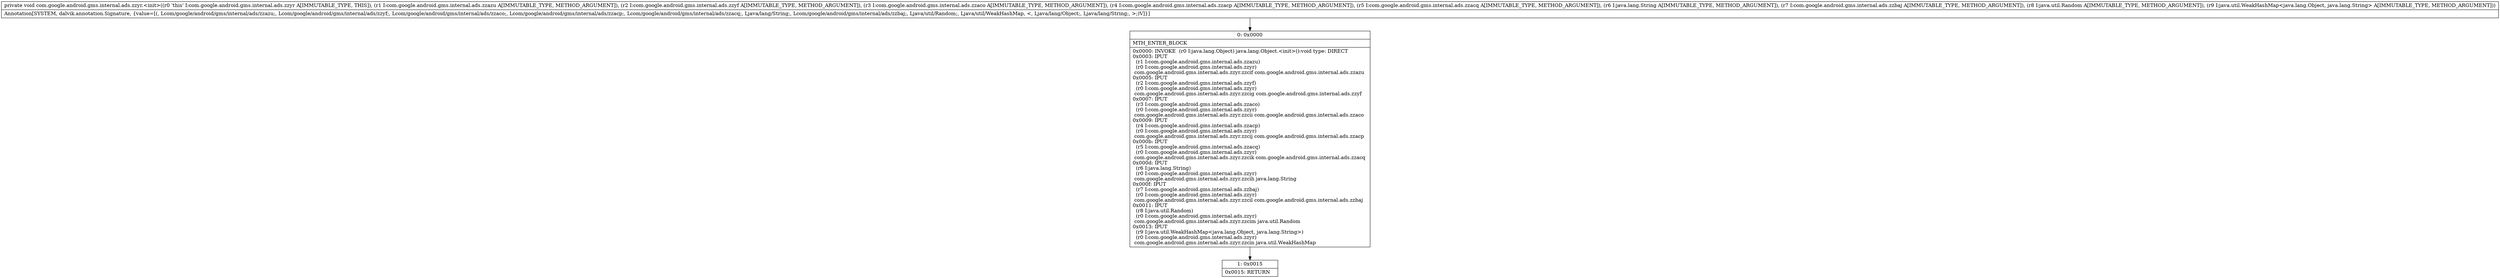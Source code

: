 digraph "CFG forcom.google.android.gms.internal.ads.zzyr.\<init\>(Lcom\/google\/android\/gms\/internal\/ads\/zzazu;Lcom\/google\/android\/gms\/internal\/ads\/zzyf;Lcom\/google\/android\/gms\/internal\/ads\/zzaco;Lcom\/google\/android\/gms\/internal\/ads\/zzacp;Lcom\/google\/android\/gms\/internal\/ads\/zzacq;Ljava\/lang\/String;Lcom\/google\/android\/gms\/internal\/ads\/zzbaj;Ljava\/util\/Random;Ljava\/util\/WeakHashMap;)V" {
Node_0 [shape=record,label="{0\:\ 0x0000|MTH_ENTER_BLOCK\l|0x0000: INVOKE  (r0 I:java.lang.Object) java.lang.Object.\<init\>():void type: DIRECT \l0x0003: IPUT  \l  (r1 I:com.google.android.gms.internal.ads.zzazu)\l  (r0 I:com.google.android.gms.internal.ads.zzyr)\l com.google.android.gms.internal.ads.zzyr.zzcif com.google.android.gms.internal.ads.zzazu \l0x0005: IPUT  \l  (r2 I:com.google.android.gms.internal.ads.zzyf)\l  (r0 I:com.google.android.gms.internal.ads.zzyr)\l com.google.android.gms.internal.ads.zzyr.zzcig com.google.android.gms.internal.ads.zzyf \l0x0007: IPUT  \l  (r3 I:com.google.android.gms.internal.ads.zzaco)\l  (r0 I:com.google.android.gms.internal.ads.zzyr)\l com.google.android.gms.internal.ads.zzyr.zzcii com.google.android.gms.internal.ads.zzaco \l0x0009: IPUT  \l  (r4 I:com.google.android.gms.internal.ads.zzacp)\l  (r0 I:com.google.android.gms.internal.ads.zzyr)\l com.google.android.gms.internal.ads.zzyr.zzcij com.google.android.gms.internal.ads.zzacp \l0x000b: IPUT  \l  (r5 I:com.google.android.gms.internal.ads.zzacq)\l  (r0 I:com.google.android.gms.internal.ads.zzyr)\l com.google.android.gms.internal.ads.zzyr.zzcik com.google.android.gms.internal.ads.zzacq \l0x000d: IPUT  \l  (r6 I:java.lang.String)\l  (r0 I:com.google.android.gms.internal.ads.zzyr)\l com.google.android.gms.internal.ads.zzyr.zzcih java.lang.String \l0x000f: IPUT  \l  (r7 I:com.google.android.gms.internal.ads.zzbaj)\l  (r0 I:com.google.android.gms.internal.ads.zzyr)\l com.google.android.gms.internal.ads.zzyr.zzcil com.google.android.gms.internal.ads.zzbaj \l0x0011: IPUT  \l  (r8 I:java.util.Random)\l  (r0 I:com.google.android.gms.internal.ads.zzyr)\l com.google.android.gms.internal.ads.zzyr.zzcim java.util.Random \l0x0013: IPUT  \l  (r9 I:java.util.WeakHashMap\<java.lang.Object, java.lang.String\>)\l  (r0 I:com.google.android.gms.internal.ads.zzyr)\l com.google.android.gms.internal.ads.zzyr.zzcin java.util.WeakHashMap \l}"];
Node_1 [shape=record,label="{1\:\ 0x0015|0x0015: RETURN   \l}"];
MethodNode[shape=record,label="{private void com.google.android.gms.internal.ads.zzyr.\<init\>((r0 'this' I:com.google.android.gms.internal.ads.zzyr A[IMMUTABLE_TYPE, THIS]), (r1 I:com.google.android.gms.internal.ads.zzazu A[IMMUTABLE_TYPE, METHOD_ARGUMENT]), (r2 I:com.google.android.gms.internal.ads.zzyf A[IMMUTABLE_TYPE, METHOD_ARGUMENT]), (r3 I:com.google.android.gms.internal.ads.zzaco A[IMMUTABLE_TYPE, METHOD_ARGUMENT]), (r4 I:com.google.android.gms.internal.ads.zzacp A[IMMUTABLE_TYPE, METHOD_ARGUMENT]), (r5 I:com.google.android.gms.internal.ads.zzacq A[IMMUTABLE_TYPE, METHOD_ARGUMENT]), (r6 I:java.lang.String A[IMMUTABLE_TYPE, METHOD_ARGUMENT]), (r7 I:com.google.android.gms.internal.ads.zzbaj A[IMMUTABLE_TYPE, METHOD_ARGUMENT]), (r8 I:java.util.Random A[IMMUTABLE_TYPE, METHOD_ARGUMENT]), (r9 I:java.util.WeakHashMap\<java.lang.Object, java.lang.String\> A[IMMUTABLE_TYPE, METHOD_ARGUMENT]))  | Annotation[SYSTEM, dalvik.annotation.Signature, \{value=[(, Lcom\/google\/android\/gms\/internal\/ads\/zzazu;, Lcom\/google\/android\/gms\/internal\/ads\/zzyf;, Lcom\/google\/android\/gms\/internal\/ads\/zzaco;, Lcom\/google\/android\/gms\/internal\/ads\/zzacp;, Lcom\/google\/android\/gms\/internal\/ads\/zzacq;, Ljava\/lang\/String;, Lcom\/google\/android\/gms\/internal\/ads\/zzbaj;, Ljava\/util\/Random;, Ljava\/util\/WeakHashMap, \<, Ljava\/lang\/Object;, Ljava\/lang\/String;, \>;)V]\}]\l}"];
MethodNode -> Node_0;
Node_0 -> Node_1;
}

